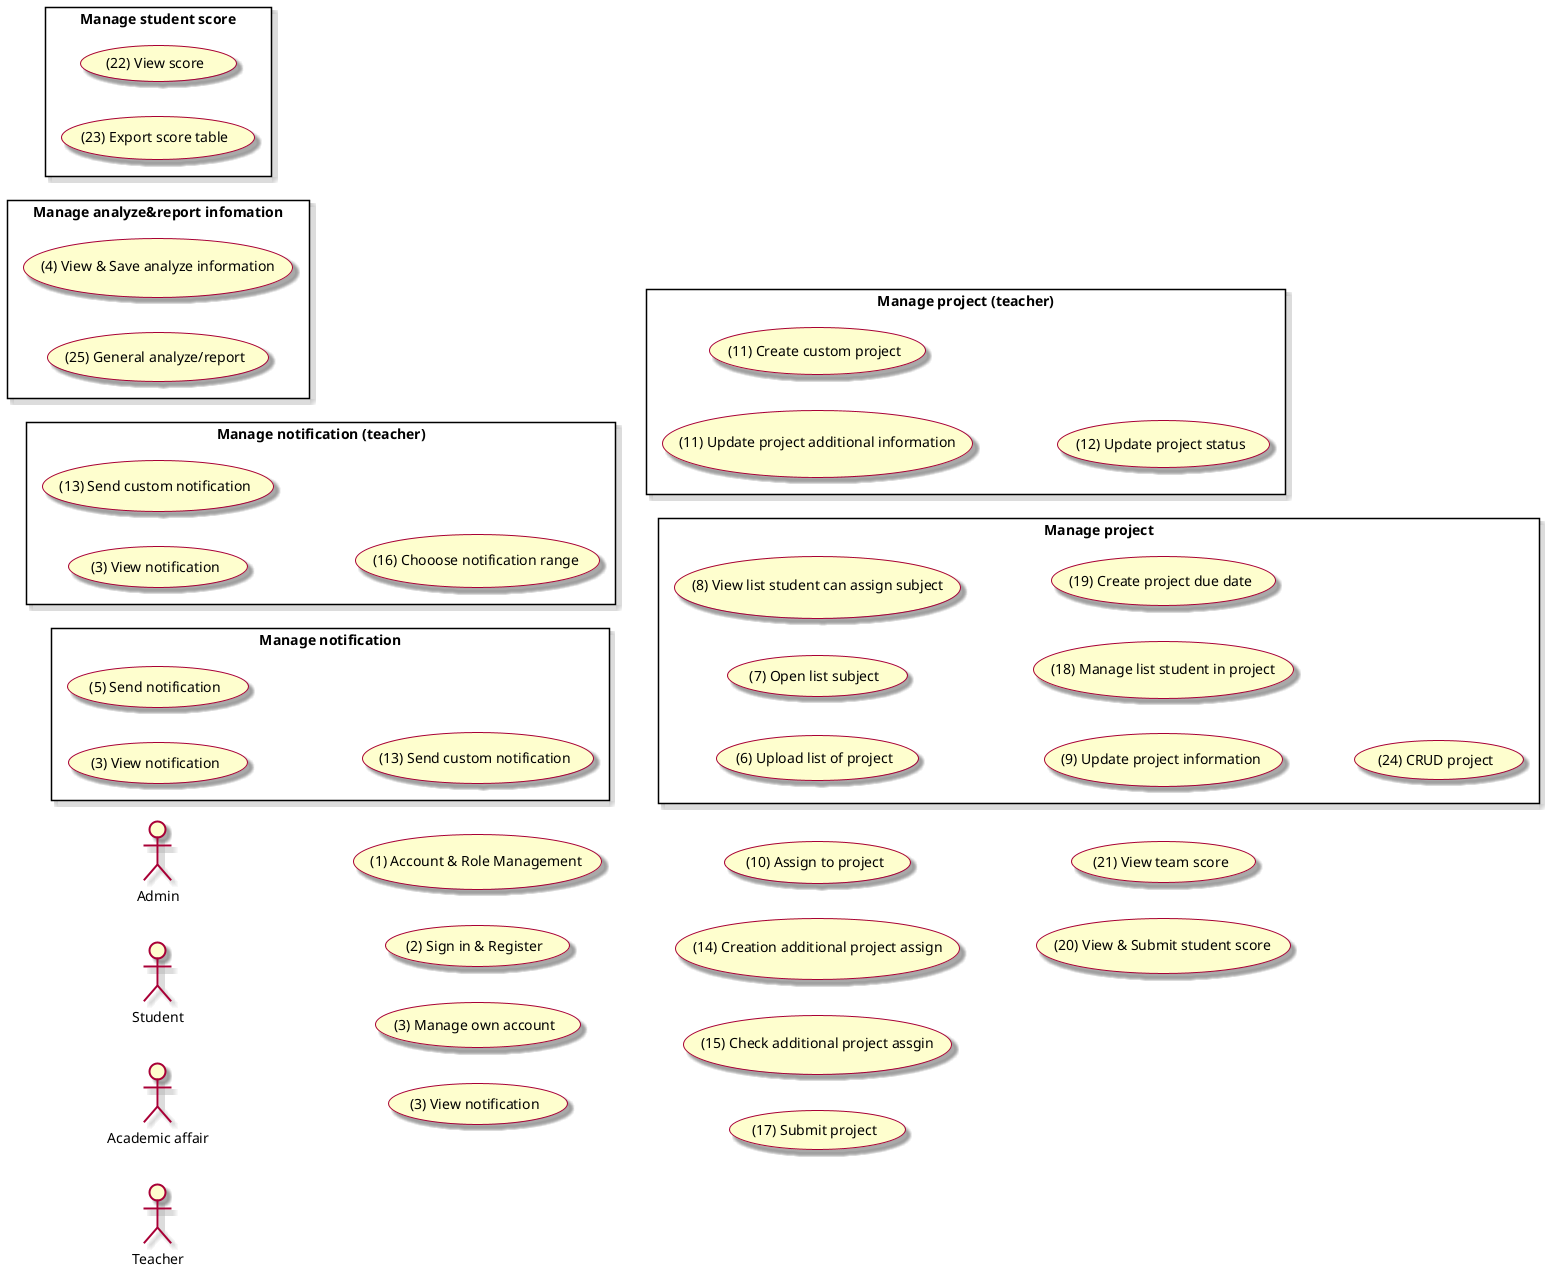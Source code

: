 @startuml List Feature
skin rose
left to right direction
actor Admin as a
actor Student as s
actor "Academic affair" as aff
actor Teacher as t
rectangle "Manage analyze&report infomation" {
  usecase "(4) View & Save analyze information" as ViewAndSaveAnalyzeInformation
  usecase "(25) General analyze/report" as GeneralAnalyzeReport
}

rectangle "Manage notification" {
  usecase "(3) View notification" as ViewNotification
  usecase "(5) Send notification" as SendNotification
  usecase "(13) Send custom notification" as SendCustomNotification
}

rectangle "Manage notification (teacher)" {
  usecase "(3) View notification" as ViewNotification2
  usecase "(13) Send custom notification" as SendCustomNotification2
  usecase "(16) Chooose notification range" as ChooseNotificationRange
}

rectangle "Manage project" {
  usecase "(6) Upload list of project" as UploadListOfProject
  usecase "(7) Open list subject" as OpenListSubject
  usecase "(8) View list student can assign subject" as ViewListStudentCanAssignSubject
  usecase "(9) Update project information" as UpdateProjectInformation
  usecase "(18) Manage list student in project" as ManageListStudentInProject
  usecase "(19) Create project due date" as CreateProjectDueDate
  usecase "(24) CRUD project" as CRUDProject
}

rectangle "Manage project (teacher)" {
  usecase "(11) Update project additional information" as UpdateProjectAdditionalInformation
  usecase "(11) Create custom project" as CreateCustomProject
  usecase "(12) Update project status" as UpdateProjectStatus
}

rectangle "Manage student score" {
  usecase "(22) View score" as ViewScore
  usecase "(23) Export score table" as ExportScoreTable
}
usecase "(1) Account & Role Management" as AccountAndRoleManagement
usecase "(2) Sign in & Register" as SigninAndRegister
usecase "(3) Manage own account" as ManageOwnAccount
usecase "(3) View notification" as ViewNotification3
usecase "(10) Assign to project" as AssignToProject
usecase "(14) Creation additional project assign" as CreateAdditionalProjectAggsign
usecase "(15) Check additional project assgin" as CheckAdditionalPeojectAssign
usecase "(17) Submit project" as SubmitProject
usecase "(21) View team score" as ViewTeamScore
usecase "(20) View & Submit student score" as ViewAndSubmitStudentScore
@enduml